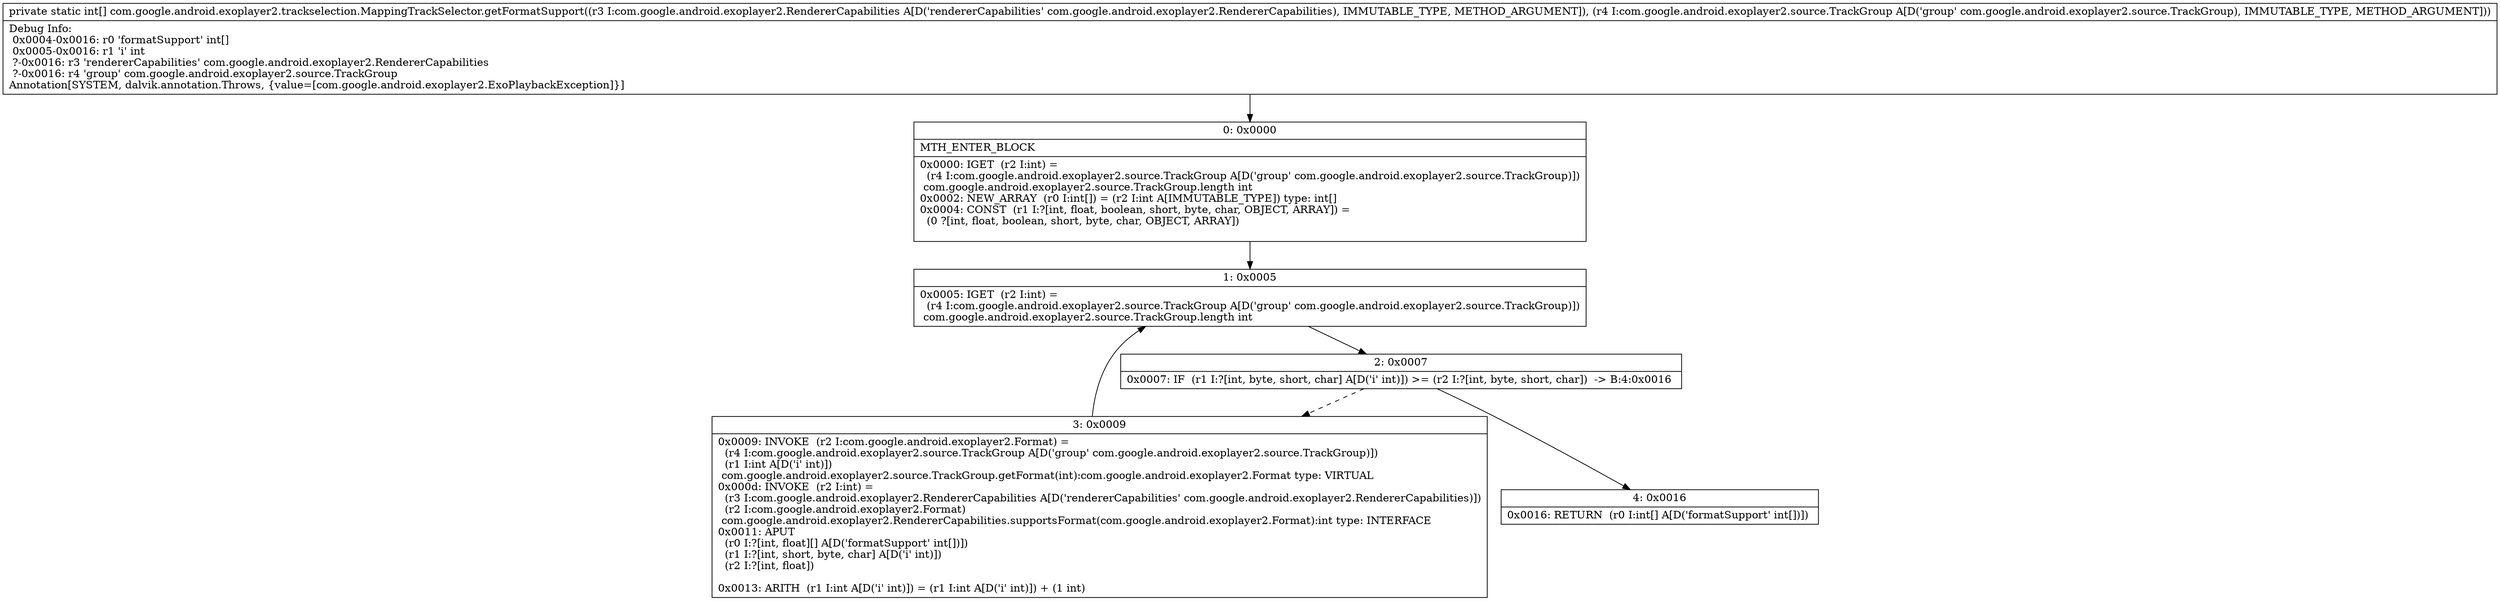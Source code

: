 digraph "CFG forcom.google.android.exoplayer2.trackselection.MappingTrackSelector.getFormatSupport(Lcom\/google\/android\/exoplayer2\/RendererCapabilities;Lcom\/google\/android\/exoplayer2\/source\/TrackGroup;)[I" {
Node_0 [shape=record,label="{0\:\ 0x0000|MTH_ENTER_BLOCK\l|0x0000: IGET  (r2 I:int) = \l  (r4 I:com.google.android.exoplayer2.source.TrackGroup A[D('group' com.google.android.exoplayer2.source.TrackGroup)])\l com.google.android.exoplayer2.source.TrackGroup.length int \l0x0002: NEW_ARRAY  (r0 I:int[]) = (r2 I:int A[IMMUTABLE_TYPE]) type: int[] \l0x0004: CONST  (r1 I:?[int, float, boolean, short, byte, char, OBJECT, ARRAY]) = \l  (0 ?[int, float, boolean, short, byte, char, OBJECT, ARRAY])\l \l}"];
Node_1 [shape=record,label="{1\:\ 0x0005|0x0005: IGET  (r2 I:int) = \l  (r4 I:com.google.android.exoplayer2.source.TrackGroup A[D('group' com.google.android.exoplayer2.source.TrackGroup)])\l com.google.android.exoplayer2.source.TrackGroup.length int \l}"];
Node_2 [shape=record,label="{2\:\ 0x0007|0x0007: IF  (r1 I:?[int, byte, short, char] A[D('i' int)]) \>= (r2 I:?[int, byte, short, char])  \-\> B:4:0x0016 \l}"];
Node_3 [shape=record,label="{3\:\ 0x0009|0x0009: INVOKE  (r2 I:com.google.android.exoplayer2.Format) = \l  (r4 I:com.google.android.exoplayer2.source.TrackGroup A[D('group' com.google.android.exoplayer2.source.TrackGroup)])\l  (r1 I:int A[D('i' int)])\l com.google.android.exoplayer2.source.TrackGroup.getFormat(int):com.google.android.exoplayer2.Format type: VIRTUAL \l0x000d: INVOKE  (r2 I:int) = \l  (r3 I:com.google.android.exoplayer2.RendererCapabilities A[D('rendererCapabilities' com.google.android.exoplayer2.RendererCapabilities)])\l  (r2 I:com.google.android.exoplayer2.Format)\l com.google.android.exoplayer2.RendererCapabilities.supportsFormat(com.google.android.exoplayer2.Format):int type: INTERFACE \l0x0011: APUT  \l  (r0 I:?[int, float][] A[D('formatSupport' int[])])\l  (r1 I:?[int, short, byte, char] A[D('i' int)])\l  (r2 I:?[int, float])\l \l0x0013: ARITH  (r1 I:int A[D('i' int)]) = (r1 I:int A[D('i' int)]) + (1 int) \l}"];
Node_4 [shape=record,label="{4\:\ 0x0016|0x0016: RETURN  (r0 I:int[] A[D('formatSupport' int[])]) \l}"];
MethodNode[shape=record,label="{private static int[] com.google.android.exoplayer2.trackselection.MappingTrackSelector.getFormatSupport((r3 I:com.google.android.exoplayer2.RendererCapabilities A[D('rendererCapabilities' com.google.android.exoplayer2.RendererCapabilities), IMMUTABLE_TYPE, METHOD_ARGUMENT]), (r4 I:com.google.android.exoplayer2.source.TrackGroup A[D('group' com.google.android.exoplayer2.source.TrackGroup), IMMUTABLE_TYPE, METHOD_ARGUMENT]))  | Debug Info:\l  0x0004\-0x0016: r0 'formatSupport' int[]\l  0x0005\-0x0016: r1 'i' int\l  ?\-0x0016: r3 'rendererCapabilities' com.google.android.exoplayer2.RendererCapabilities\l  ?\-0x0016: r4 'group' com.google.android.exoplayer2.source.TrackGroup\lAnnotation[SYSTEM, dalvik.annotation.Throws, \{value=[com.google.android.exoplayer2.ExoPlaybackException]\}]\l}"];
MethodNode -> Node_0;
Node_0 -> Node_1;
Node_1 -> Node_2;
Node_2 -> Node_3[style=dashed];
Node_2 -> Node_4;
Node_3 -> Node_1;
}

